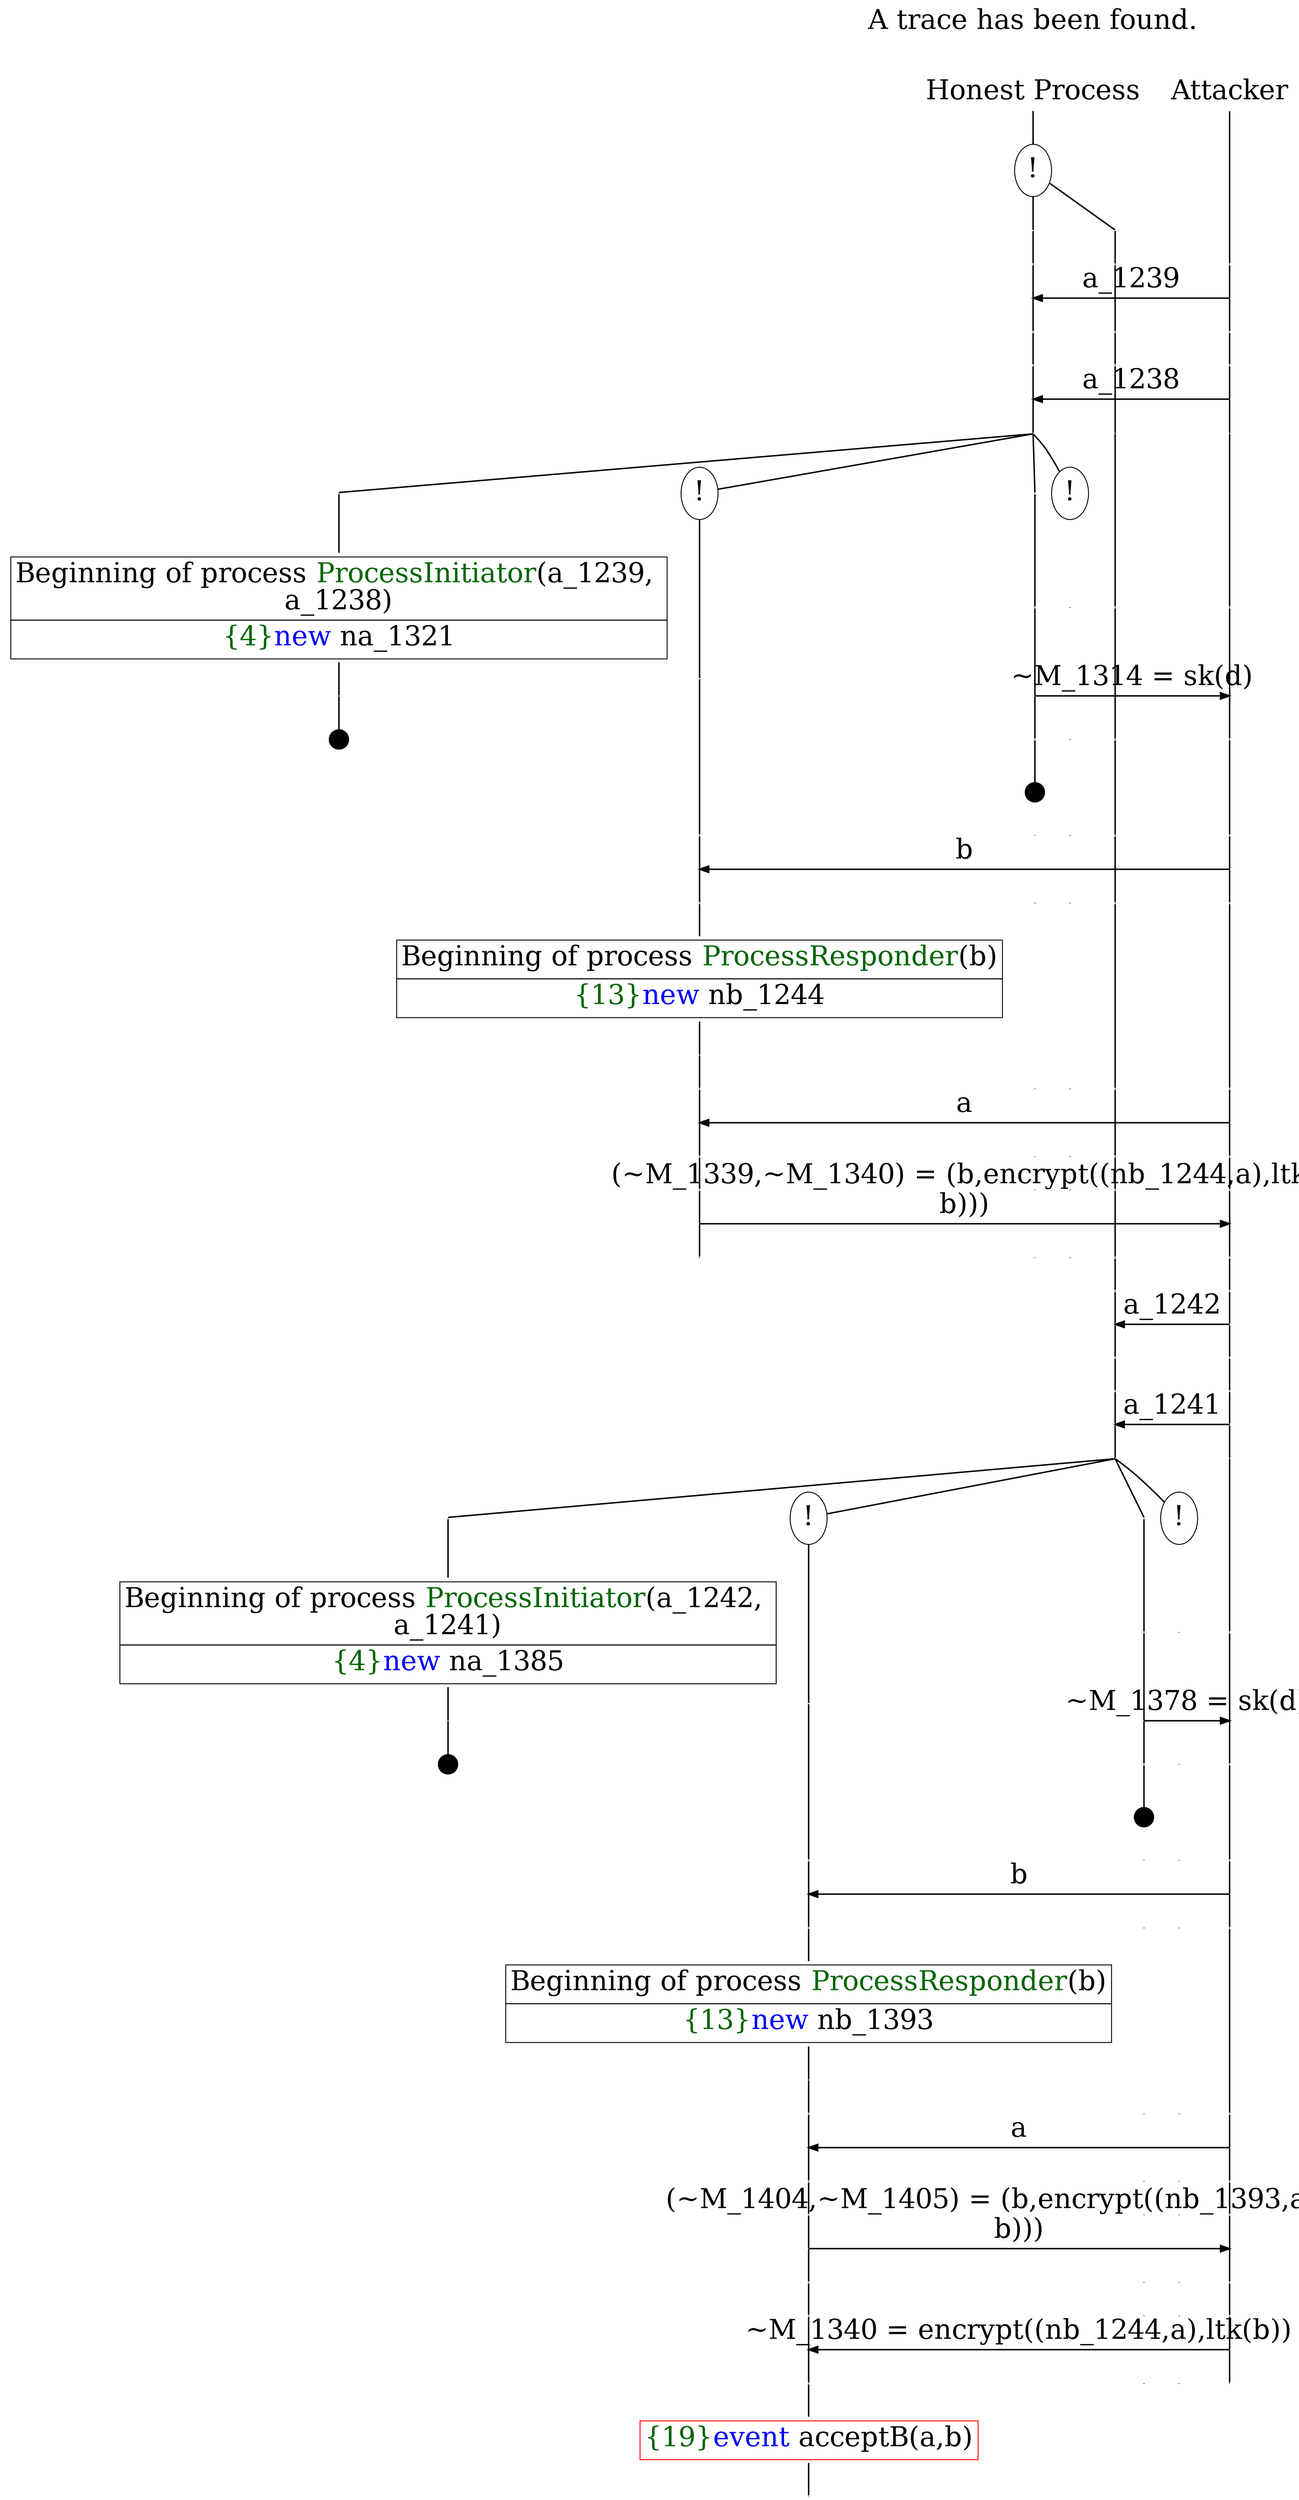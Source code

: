 digraph {
graph [ordering = out]
edge [arrowhead = none, penwidth = 1.6, fontsize = 30]
node [shape = point, width = 0, height = 0, fontsize = 30]
Trace [label = <A trace has been found.<br/>
>, shape = plaintext]
P0__0 [label = "Honest Process", shape = plaintext]
P__0 [label = "Attacker", shape = plaintext]
Trace -> P0__0 [label = "", style = invisible, weight = 100]{rank = same; P0__0 P__0}
P0__0 -> P0__1 [label = <>, weight = 100]
P0__1 [label = "!", shape = ellipse]
{rank = same; P0_1__1 P0_0__1}
P0_1__1 [label = "", fixedsize = false, width = 0, height = 0, shape = none]
P0__1 -> P0_1__1 [label = <>]
P0_0__1 [label = "", fixedsize = false, width = 0, height = 0, shape = none]
P0__1 -> P0_0__1 [label = <>]
P0_1__1 -> P0_1__2 [label = <>, weight = 100]
P0_0__1 -> P0_0__2 [label = <>, weight = 100]
P__0 -> P__1 [label = <>, weight = 100]
{rank = same; P__1 P0_0__2 P0_1__2}
P0_1__2 -> P0_1__3 [label = <>, weight = 100]
P__1 -> P__2 [label = <>, weight = 100]
{rank = same; P__2 P0_1__3}
P0_1__3 -> P__2 [label = <a_1239>, dir = back, arrowhead = normal]
P0_1__3 -> P0_1__4 [label = <>, weight = 100]
P0_0__2 -> P0_0__3 [label = <>, weight = 100]
P__2 -> P__3 [label = <>, weight = 100]
{rank = same; P__3 P0_0__3 P0_1__4}
P0_1__4 -> P0_1__5 [label = <>, weight = 100]
P0_0__3 -> P0_0__4 [label = <>, weight = 100]
P__3 -> P__4 [label = <>, weight = 100]
{rank = same; P__4 P0_0__4 P0_1__5}
P0_1__5 -> P0_1__6 [label = <>, weight = 100]
P__4 -> P__5 [label = <>, weight = 100]
{rank = same; P__5 P0_1__6}
P0_1__6 -> P__5 [label = <a_1238>, dir = back, arrowhead = normal]
P0_1__6 -> P0_1__7 [label = <>, weight = 100]
P0_0__4 -> P0_0__5 [label = <>, weight = 100]
P__5 -> P__6 [label = <>, weight = 100]
{rank = same; P__6 P0_0__5 P0_1__7}
/*RPar */
P0_1__7 -> P0_1_3__7 [label = <>]
P0_1__7 -> P0_1_2__7 [label = <>]
P0_1__7 -> P0_1_1__7 [label = <>]
P0_1__7 -> P0_1_0__7 [label = <>]
P0_1__7 [label = "", fixedsize = false, width = 0, height = 0, shape = none]
{rank = same; P0_1_0__7 P0_1_1__7 P0_1_2__7 P0_1_3__7}
P0_1_0__7 [label = "!", shape = ellipse]
P0_1_1__7 -> P0_1_1__8 [label = <>, weight = 100]
P0_1_0__8 [label = "", style = invisible]
P0_1_0__7 -> P0_1_0__8 [label = <>, weight = 100, style = invisible]
P0_0__5 -> P0_0__6 [label = <>, weight = 100]
P__6 -> P__7 [label = <>, weight = 100]
{rank = same; P__7 P0_0__6 P0_1_0__8 P0_1_1__8}
P0_1_1__8 -> P0_1_1__9 [label = <>, weight = 100]
P__7 -> P__8 [label = <>, weight = 100]
{rank = same; P__8 P0_1_1__9}
P0_1_1__9 -> P__8 [label = <~M_1314 = sk(d)>, arrowhead = normal]
P0_1_1__9 -> P0_1_1__10 [label = <>, weight = 100]
P0_1_0__9 [label = "", style = invisible]
P0_1_0__8 -> P0_1_0__9 [label = <>, weight = 100, style = invisible]
P0_0__6 -> P0_0__7 [label = <>, weight = 100]
P__8 -> P__9 [label = <>, weight = 100]
{rank = same; P__9 P0_0__7 P0_1_0__9 P0_1_1__10}
P0_1_1__11 [label = "", width = 0.3, height = 0.3]
P0_1_1__10 -> P0_1_1__11 [label = <>, weight = 100]
P0_1_2__7 [label = "!", shape = ellipse]
P0_1_2_0__7 [label = "", fixedsize = false, width = 0, height = 0, shape = none]
P0_1_2__7 -> P0_1_2_0__7 [label = <>, weight = 100]
P0_1_3__7 -> P0_1_3__8 [label = <>, weight = 100]
P0_1_3__8 [shape = plaintext, label = <<TABLE BORDER="0" CELLBORDER="1" CELLSPACING="0" CELLPADDING="4"> <TR><TD>Beginning of process <FONT COLOR="darkgreen">ProcessInitiator</FONT>(a_1239, <br/>
a_1238)</TD></TR><TR><TD><FONT COLOR="darkgreen">{4}</FONT><FONT COLOR="blue">new </FONT>na_1321</TD></TR></TABLE>>]
P0_1_3__8 -> P0_1_3__9 [label = <>, weight = 100]
P0_1_3__10 [label = "", width = 0.3, height = 0.3]
P0_1_3__9 -> P0_1_3__10 [label = <>, weight = 100]
P0_1_2_0__7 -> P0_1_2_0__8 [label = <>, weight = 100]
P0_1_1__12 [label = "", style = invisible]
P0_1_1__11 -> P0_1_1__12 [label = <>, weight = 100, style = invisible]
P0_1_0__10 [label = "", style = invisible]
P0_1_0__9 -> P0_1_0__10 [label = <>, weight = 100, style = invisible]
P0_0__7 -> P0_0__8 [label = <>, weight = 100]
P__9 -> P__10 [label = <>, weight = 100]
{rank = same; P__10 P0_0__8 P0_1_0__10 P0_1_1__12 P0_1_2_0__8}
P0_1_2_0__8 -> P0_1_2_0__9 [label = <>, weight = 100]
P__10 -> P__11 [label = <>, weight = 100]
{rank = same; P__11 P0_1_2_0__9}
P0_1_2_0__9 -> P__11 [label = <b>, dir = back, arrowhead = normal]
P0_1_2_0__9 -> P0_1_2_0__10 [label = <>, weight = 100]
P0_1_1__13 [label = "", style = invisible]
P0_1_1__12 -> P0_1_1__13 [label = <>, weight = 100, style = invisible]
P0_1_0__11 [label = "", style = invisible]
P0_1_0__10 -> P0_1_0__11 [label = <>, weight = 100, style = invisible]
P0_0__8 -> P0_0__9 [label = <>, weight = 100]
P__11 -> P__12 [label = <>, weight = 100]
{rank = same; P__12 P0_0__9 P0_1_0__11 P0_1_1__13 P0_1_2_0__10}
P0_1_2_0__10 -> P0_1_2_0__11 [label = <>, weight = 100]
P0_1_2_0__11 [shape = plaintext, label = <<TABLE BORDER="0" CELLBORDER="1" CELLSPACING="0" CELLPADDING="4"> <TR><TD>Beginning of process <FONT COLOR="darkgreen">ProcessResponder</FONT>(b)</TD></TR><TR><TD><FONT COLOR="darkgreen">{13}</FONT><FONT COLOR="blue">new </FONT>nb_1244</TD></TR></TABLE>>]
P0_1_2_0__11 -> P0_1_2_0__12 [label = <>, weight = 100]
P0_1_2_0__12 -> P0_1_2_0__13 [label = <>, weight = 100]
P0_1_1__14 [label = "", style = invisible]
P0_1_1__13 -> P0_1_1__14 [label = <>, weight = 100, style = invisible]
P0_1_0__12 [label = "", style = invisible]
P0_1_0__11 -> P0_1_0__12 [label = <>, weight = 100, style = invisible]
P0_0__9 -> P0_0__10 [label = <>, weight = 100]
P__12 -> P__13 [label = <>, weight = 100]
{rank = same; P__13 P0_0__10 P0_1_0__12 P0_1_1__14 P0_1_2_0__13}
P0_1_2_0__13 -> P0_1_2_0__14 [label = <>, weight = 100]
P__13 -> P__14 [label = <>, weight = 100]
{rank = same; P__14 P0_1_2_0__14}
P0_1_2_0__14 -> P__14 [label = <a>, dir = back, arrowhead = normal]
P0_1_2_0__14 -> P0_1_2_0__15 [label = <>, weight = 100]
P0_1_1__15 [label = "", style = invisible]
P0_1_1__14 -> P0_1_1__15 [label = <>, weight = 100, style = invisible]
P0_1_0__13 [label = "", style = invisible]
P0_1_0__12 -> P0_1_0__13 [label = <>, weight = 100, style = invisible]
P0_0__10 -> P0_0__11 [label = <>, weight = 100]
P__14 -> P__15 [label = <>, weight = 100]
{rank = same; P__15 P0_0__11 P0_1_0__13 P0_1_1__15 P0_1_2_0__15}
P0_1_2_0__15 -> P0_1_2_0__16 [label = <>, weight = 100]
P0_1_1__16 [label = "", style = invisible]
P0_1_1__15 -> P0_1_1__16 [label = <>, weight = 100, style = invisible]
P0_1_0__14 [label = "", style = invisible]
P0_1_0__13 -> P0_1_0__14 [label = <>, weight = 100, style = invisible]
P0_0__11 -> P0_0__12 [label = <>, weight = 100]
P__15 -> P__16 [label = <>, weight = 100]
{rank = same; P__16 P0_0__12 P0_1_0__14 P0_1_1__16 P0_1_2_0__16}
P0_1_2_0__16 -> P0_1_2_0__17 [label = <>, weight = 100]
P__16 -> P__17 [label = <>, weight = 100]
{rank = same; P__17 P0_1_2_0__17}
P0_1_2_0__17 -> P__17 [label = <(~M_1339,~M_1340) = (b,encrypt((nb_1244,a),ltk(<br/>
b)))>, arrowhead = normal]
P0_1_2_0__17 -> P0_1_2_0__18 [label = <>, weight = 100]
P0_1_1__17 [label = "", style = invisible]
P0_1_1__16 -> P0_1_1__17 [label = <>, weight = 100, style = invisible]
P0_1_0__15 [label = "", style = invisible]
P0_1_0__14 -> P0_1_0__15 [label = <>, weight = 100, style = invisible]
P0_0__12 -> P0_0__13 [label = <>, weight = 100]
P__17 -> P__18 [label = <>, weight = 100]
{rank = same; P__18 P0_0__13 P0_1_0__15 P0_1_1__17 P0_1_2_0__18}
P0_0__13 -> P0_0__14 [label = <>, weight = 100]
P__18 -> P__19 [label = <>, weight = 100]
{rank = same; P__19 P0_0__14}
P0_0__14 -> P0_0__15 [label = <>, weight = 100]
P__19 -> P__20 [label = <>, weight = 100]
{rank = same; P__20 P0_0__15}
P0_0__15 -> P__20 [label = <a_1242>, dir = back, arrowhead = normal]
P0_0__15 -> P0_0__16 [label = <>, weight = 100]
P__20 -> P__21 [label = <>, weight = 100]
{rank = same; P__21 P0_0__16}
P0_0__16 -> P0_0__17 [label = <>, weight = 100]
P__21 -> P__22 [label = <>, weight = 100]
{rank = same; P__22 P0_0__17}
P0_0__17 -> P0_0__18 [label = <>, weight = 100]
P__22 -> P__23 [label = <>, weight = 100]
{rank = same; P__23 P0_0__18}
P0_0__18 -> P__23 [label = <a_1241>, dir = back, arrowhead = normal]
P0_0__18 -> P0_0__19 [label = <>, weight = 100]
P__23 -> P__24 [label = <>, weight = 100]
{rank = same; P__24 P0_0__19}
/*RPar */
P0_0__19 -> P0_0_3__19 [label = <>]
P0_0__19 -> P0_0_2__19 [label = <>]
P0_0__19 -> P0_0_1__19 [label = <>]
P0_0__19 -> P0_0_0__19 [label = <>]
P0_0__19 [label = "", fixedsize = false, width = 0, height = 0, shape = none]
{rank = same; P0_0_0__19 P0_0_1__19 P0_0_2__19 P0_0_3__19}
P0_0_0__19 [label = "!", shape = ellipse]
P0_0_1__19 -> P0_0_1__20 [label = <>, weight = 100]
P0_0_0__20 [label = "", style = invisible]
P0_0_0__19 -> P0_0_0__20 [label = <>, weight = 100, style = invisible]
P__24 -> P__25 [label = <>, weight = 100]
{rank = same; P__25 P0_0_0__20 P0_0_1__20}
P0_0_1__20 -> P0_0_1__21 [label = <>, weight = 100]
P__25 -> P__26 [label = <>, weight = 100]
{rank = same; P__26 P0_0_1__21}
P0_0_1__21 -> P__26 [label = <~M_1378 = sk(d)>, arrowhead = normal]
P0_0_1__21 -> P0_0_1__22 [label = <>, weight = 100]
P0_0_0__21 [label = "", style = invisible]
P0_0_0__20 -> P0_0_0__21 [label = <>, weight = 100, style = invisible]
P__26 -> P__27 [label = <>, weight = 100]
{rank = same; P__27 P0_0_0__21 P0_0_1__22}
P0_0_1__23 [label = "", width = 0.3, height = 0.3]
P0_0_1__22 -> P0_0_1__23 [label = <>, weight = 100]
P0_0_2__19 [label = "!", shape = ellipse]
P0_0_2_0__19 [label = "", fixedsize = false, width = 0, height = 0, shape = none]
P0_0_2__19 -> P0_0_2_0__19 [label = <>, weight = 100]
P0_0_3__19 -> P0_0_3__20 [label = <>, weight = 100]
P0_0_3__20 [shape = plaintext, label = <<TABLE BORDER="0" CELLBORDER="1" CELLSPACING="0" CELLPADDING="4"> <TR><TD>Beginning of process <FONT COLOR="darkgreen">ProcessInitiator</FONT>(a_1242, <br/>
a_1241)</TD></TR><TR><TD><FONT COLOR="darkgreen">{4}</FONT><FONT COLOR="blue">new </FONT>na_1385</TD></TR></TABLE>>]
P0_0_3__20 -> P0_0_3__21 [label = <>, weight = 100]
P0_0_3__22 [label = "", width = 0.3, height = 0.3]
P0_0_3__21 -> P0_0_3__22 [label = <>, weight = 100]
P0_0_2_0__19 -> P0_0_2_0__20 [label = <>, weight = 100]
P0_0_1__24 [label = "", style = invisible]
P0_0_1__23 -> P0_0_1__24 [label = <>, weight = 100, style = invisible]
P0_0_0__22 [label = "", style = invisible]
P0_0_0__21 -> P0_0_0__22 [label = <>, weight = 100, style = invisible]
P__27 -> P__28 [label = <>, weight = 100]
{rank = same; P__28 P0_0_0__22 P0_0_1__24 P0_0_2_0__20}
P0_0_2_0__20 -> P0_0_2_0__21 [label = <>, weight = 100]
P__28 -> P__29 [label = <>, weight = 100]
{rank = same; P__29 P0_0_2_0__21}
P0_0_2_0__21 -> P__29 [label = <b>, dir = back, arrowhead = normal]
P0_0_2_0__21 -> P0_0_2_0__22 [label = <>, weight = 100]
P0_0_1__25 [label = "", style = invisible]
P0_0_1__24 -> P0_0_1__25 [label = <>, weight = 100, style = invisible]
P0_0_0__23 [label = "", style = invisible]
P0_0_0__22 -> P0_0_0__23 [label = <>, weight = 100, style = invisible]
P__29 -> P__30 [label = <>, weight = 100]
{rank = same; P__30 P0_0_0__23 P0_0_1__25 P0_0_2_0__22}
P0_0_2_0__22 -> P0_0_2_0__23 [label = <>, weight = 100]
P0_0_2_0__23 [shape = plaintext, label = <<TABLE BORDER="0" CELLBORDER="1" CELLSPACING="0" CELLPADDING="4"> <TR><TD>Beginning of process <FONT COLOR="darkgreen">ProcessResponder</FONT>(b)</TD></TR><TR><TD><FONT COLOR="darkgreen">{13}</FONT><FONT COLOR="blue">new </FONT>nb_1393</TD></TR></TABLE>>]
P0_0_2_0__23 -> P0_0_2_0__24 [label = <>, weight = 100]
P0_0_2_0__24 -> P0_0_2_0__25 [label = <>, weight = 100]
P0_0_1__26 [label = "", style = invisible]
P0_0_1__25 -> P0_0_1__26 [label = <>, weight = 100, style = invisible]
P0_0_0__24 [label = "", style = invisible]
P0_0_0__23 -> P0_0_0__24 [label = <>, weight = 100, style = invisible]
P__30 -> P__31 [label = <>, weight = 100]
{rank = same; P__31 P0_0_0__24 P0_0_1__26 P0_0_2_0__25}
P0_0_2_0__25 -> P0_0_2_0__26 [label = <>, weight = 100]
P__31 -> P__32 [label = <>, weight = 100]
{rank = same; P__32 P0_0_2_0__26}
P0_0_2_0__26 -> P__32 [label = <a>, dir = back, arrowhead = normal]
P0_0_2_0__26 -> P0_0_2_0__27 [label = <>, weight = 100]
P0_0_1__27 [label = "", style = invisible]
P0_0_1__26 -> P0_0_1__27 [label = <>, weight = 100, style = invisible]
P0_0_0__25 [label = "", style = invisible]
P0_0_0__24 -> P0_0_0__25 [label = <>, weight = 100, style = invisible]
P__32 -> P__33 [label = <>, weight = 100]
{rank = same; P__33 P0_0_0__25 P0_0_1__27 P0_0_2_0__27}
P0_0_2_0__27 -> P0_0_2_0__28 [label = <>, weight = 100]
P0_0_1__28 [label = "", style = invisible]
P0_0_1__27 -> P0_0_1__28 [label = <>, weight = 100, style = invisible]
P0_0_0__26 [label = "", style = invisible]
P0_0_0__25 -> P0_0_0__26 [label = <>, weight = 100, style = invisible]
P__33 -> P__34 [label = <>, weight = 100]
{rank = same; P__34 P0_0_0__26 P0_0_1__28 P0_0_2_0__28}
P0_0_2_0__28 -> P0_0_2_0__29 [label = <>, weight = 100]
P__34 -> P__35 [label = <>, weight = 100]
{rank = same; P__35 P0_0_2_0__29}
P0_0_2_0__29 -> P__35 [label = <(~M_1404,~M_1405) = (b,encrypt((nb_1393,a),ltk(<br/>
b)))>, arrowhead = normal]
P0_0_2_0__29 -> P0_0_2_0__30 [label = <>, weight = 100]
P0_0_1__29 [label = "", style = invisible]
P0_0_1__28 -> P0_0_1__29 [label = <>, weight = 100, style = invisible]
P0_0_0__27 [label = "", style = invisible]
P0_0_0__26 -> P0_0_0__27 [label = <>, weight = 100, style = invisible]
P__35 -> P__36 [label = <>, weight = 100]
{rank = same; P__36 P0_0_0__27 P0_0_1__29 P0_0_2_0__30}
P0_0_2_0__30 -> P0_0_2_0__31 [label = <>, weight = 100]
P0_0_1__30 [label = "", style = invisible]
P0_0_1__29 -> P0_0_1__30 [label = <>, weight = 100, style = invisible]
P0_0_0__28 [label = "", style = invisible]
P0_0_0__27 -> P0_0_0__28 [label = <>, weight = 100, style = invisible]
P__36 -> P__37 [label = <>, weight = 100]
{rank = same; P__37 P0_0_0__28 P0_0_1__30 P0_0_2_0__31}
P0_0_2_0__31 -> P0_0_2_0__32 [label = <>, weight = 100]
P__37 -> P__38 [label = <>, weight = 100]
{rank = same; P__38 P0_0_2_0__32}
P0_0_2_0__32 -> P__38 [label = <~M_1340 = encrypt((nb_1244,a),ltk(b))>, dir = back, arrowhead = normal]
P0_0_2_0__32 -> P0_0_2_0__33 [label = <>, weight = 100]
P0_0_1__31 [label = "", style = invisible]
P0_0_1__30 -> P0_0_1__31 [label = <>, weight = 100, style = invisible]
P0_0_0__29 [label = "", style = invisible]
P0_0_0__28 -> P0_0_0__29 [label = <>, weight = 100, style = invisible]
P__38 -> P__39 [label = <>, weight = 100]
{rank = same; P__39 P0_0_0__29 P0_0_1__31 P0_0_2_0__33}
P0_0_2_0__33 -> P0_0_2_0__34 [label = <>, weight = 100]
P0_0_2_0__34 [color = red, shape = plaintext, label = <<TABLE BORDER="0" CELLBORDER="1" CELLSPACING="0" CELLPADDING="4"> <TR><TD><FONT COLOR="darkgreen">{19}</FONT><FONT COLOR="blue">event</FONT> acceptB(a,b)</TD></TR></TABLE>>]
P0_0_2_0__34 -> P0_0_2_0__35 [label = <>, weight = 100]
}